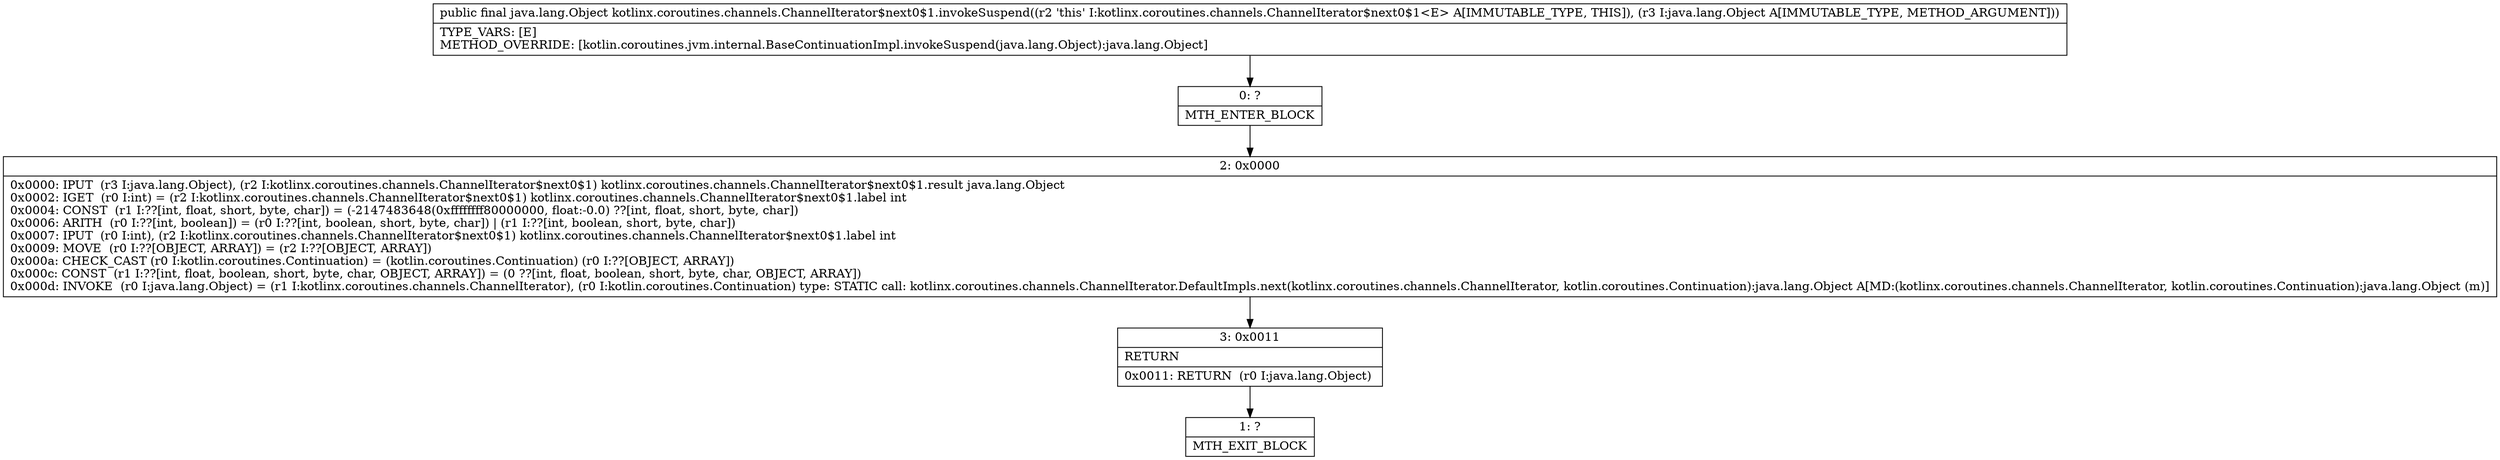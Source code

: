 digraph "CFG forkotlinx.coroutines.channels.ChannelIterator$next0$1.invokeSuspend(Ljava\/lang\/Object;)Ljava\/lang\/Object;" {
Node_0 [shape=record,label="{0\:\ ?|MTH_ENTER_BLOCK\l}"];
Node_2 [shape=record,label="{2\:\ 0x0000|0x0000: IPUT  (r3 I:java.lang.Object), (r2 I:kotlinx.coroutines.channels.ChannelIterator$next0$1) kotlinx.coroutines.channels.ChannelIterator$next0$1.result java.lang.Object \l0x0002: IGET  (r0 I:int) = (r2 I:kotlinx.coroutines.channels.ChannelIterator$next0$1) kotlinx.coroutines.channels.ChannelIterator$next0$1.label int \l0x0004: CONST  (r1 I:??[int, float, short, byte, char]) = (\-2147483648(0xffffffff80000000, float:\-0.0) ??[int, float, short, byte, char]) \l0x0006: ARITH  (r0 I:??[int, boolean]) = (r0 I:??[int, boolean, short, byte, char]) \| (r1 I:??[int, boolean, short, byte, char]) \l0x0007: IPUT  (r0 I:int), (r2 I:kotlinx.coroutines.channels.ChannelIterator$next0$1) kotlinx.coroutines.channels.ChannelIterator$next0$1.label int \l0x0009: MOVE  (r0 I:??[OBJECT, ARRAY]) = (r2 I:??[OBJECT, ARRAY]) \l0x000a: CHECK_CAST (r0 I:kotlin.coroutines.Continuation) = (kotlin.coroutines.Continuation) (r0 I:??[OBJECT, ARRAY]) \l0x000c: CONST  (r1 I:??[int, float, boolean, short, byte, char, OBJECT, ARRAY]) = (0 ??[int, float, boolean, short, byte, char, OBJECT, ARRAY]) \l0x000d: INVOKE  (r0 I:java.lang.Object) = (r1 I:kotlinx.coroutines.channels.ChannelIterator), (r0 I:kotlin.coroutines.Continuation) type: STATIC call: kotlinx.coroutines.channels.ChannelIterator.DefaultImpls.next(kotlinx.coroutines.channels.ChannelIterator, kotlin.coroutines.Continuation):java.lang.Object A[MD:(kotlinx.coroutines.channels.ChannelIterator, kotlin.coroutines.Continuation):java.lang.Object (m)]\l}"];
Node_3 [shape=record,label="{3\:\ 0x0011|RETURN\l|0x0011: RETURN  (r0 I:java.lang.Object) \l}"];
Node_1 [shape=record,label="{1\:\ ?|MTH_EXIT_BLOCK\l}"];
MethodNode[shape=record,label="{public final java.lang.Object kotlinx.coroutines.channels.ChannelIterator$next0$1.invokeSuspend((r2 'this' I:kotlinx.coroutines.channels.ChannelIterator$next0$1\<E\> A[IMMUTABLE_TYPE, THIS]), (r3 I:java.lang.Object A[IMMUTABLE_TYPE, METHOD_ARGUMENT]))  | TYPE_VARS: [E]\lMETHOD_OVERRIDE: [kotlin.coroutines.jvm.internal.BaseContinuationImpl.invokeSuspend(java.lang.Object):java.lang.Object]\l}"];
MethodNode -> Node_0;Node_0 -> Node_2;
Node_2 -> Node_3;
Node_3 -> Node_1;
}

